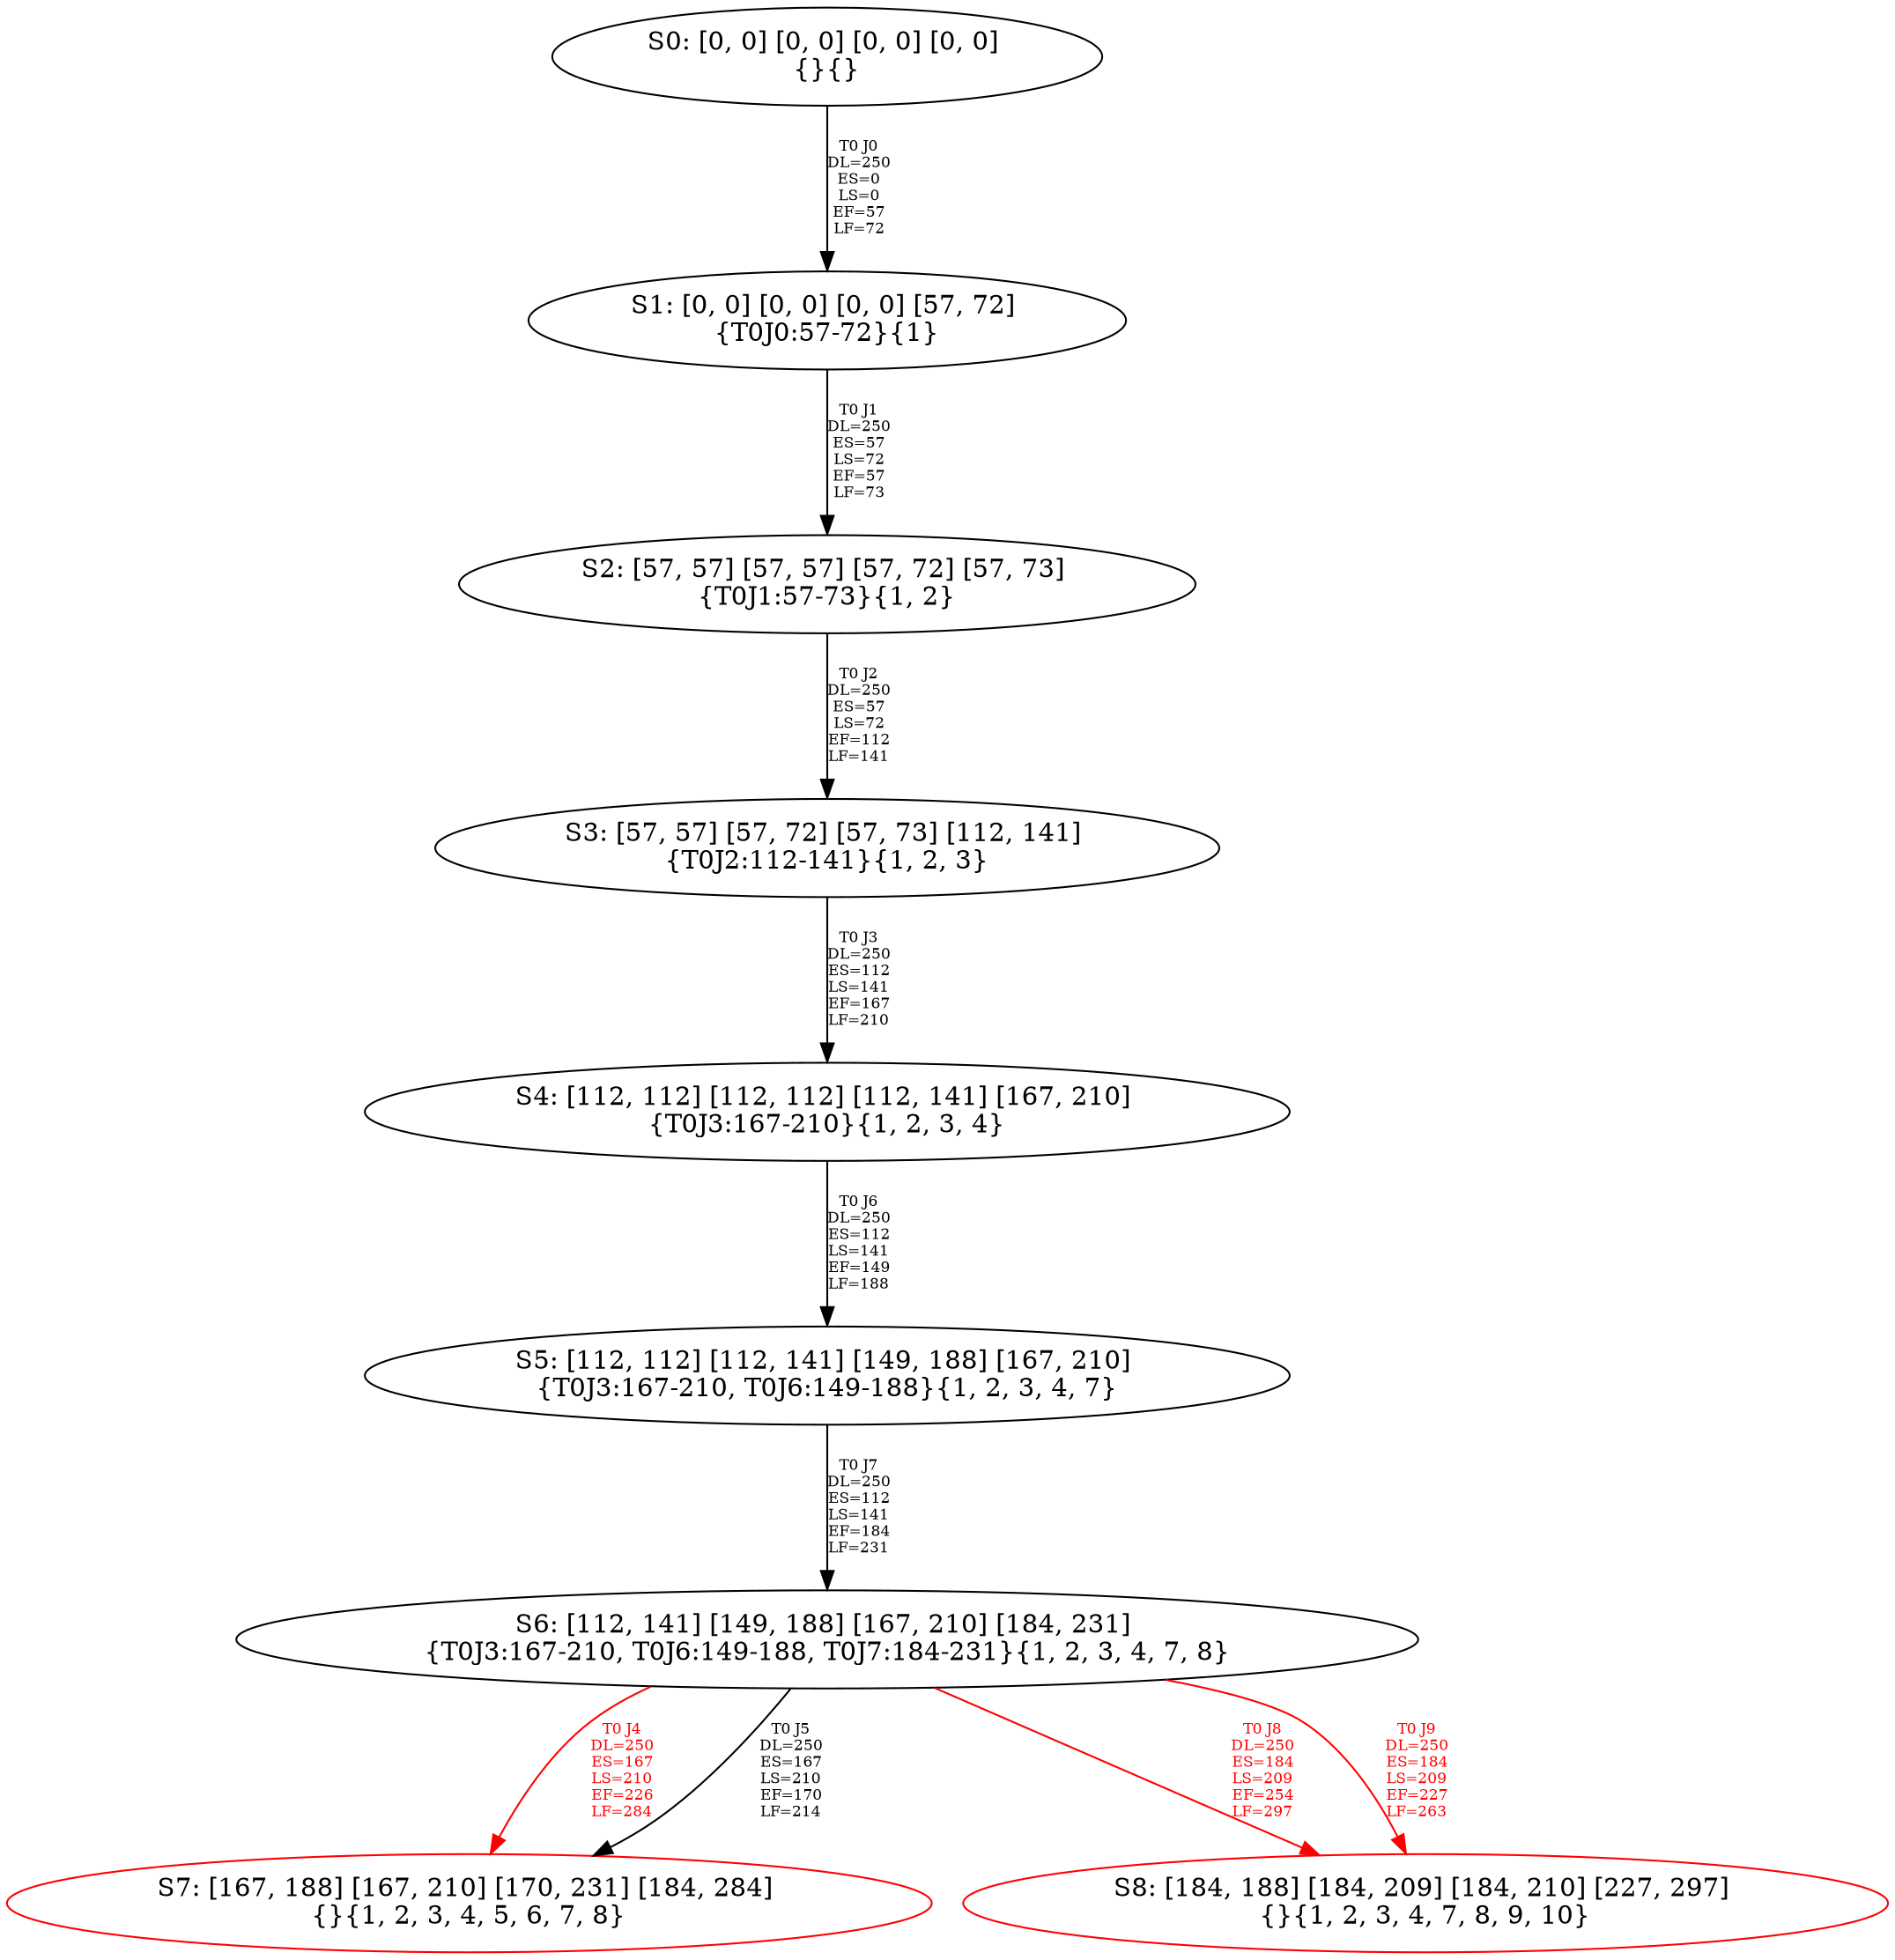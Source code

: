 digraph {
	S0[label="S0: [0, 0] [0, 0] [0, 0] [0, 0] \n{}{}"];
	S1[label="S1: [0, 0] [0, 0] [0, 0] [57, 72] \n{T0J0:57-72}{1}"];
	S2[label="S2: [57, 57] [57, 57] [57, 72] [57, 73] \n{T0J1:57-73}{1, 2}"];
	S3[label="S3: [57, 57] [57, 72] [57, 73] [112, 141] \n{T0J2:112-141}{1, 2, 3}"];
	S4[label="S4: [112, 112] [112, 112] [112, 141] [167, 210] \n{T0J3:167-210}{1, 2, 3, 4}"];
	S5[label="S5: [112, 112] [112, 141] [149, 188] [167, 210] \n{T0J3:167-210, T0J6:149-188}{1, 2, 3, 4, 7}"];
	S6[label="S6: [112, 141] [149, 188] [167, 210] [184, 231] \n{T0J3:167-210, T0J6:149-188, T0J7:184-231}{1, 2, 3, 4, 7, 8}"];
	S7[label="S7: [167, 188] [167, 210] [170, 231] [184, 284] \n{}{1, 2, 3, 4, 5, 6, 7, 8}"];
	S8[label="S8: [184, 188] [184, 209] [184, 210] [227, 297] \n{}{1, 2, 3, 4, 7, 8, 9, 10}"];
	S0 -> S1[label="T0 J0\nDL=250\nES=0\nLS=0\nEF=57\nLF=72",fontsize=8];
	S1 -> S2[label="T0 J1\nDL=250\nES=57\nLS=72\nEF=57\nLF=73",fontsize=8];
	S2 -> S3[label="T0 J2\nDL=250\nES=57\nLS=72\nEF=112\nLF=141",fontsize=8];
	S3 -> S4[label="T0 J3\nDL=250\nES=112\nLS=141\nEF=167\nLF=210",fontsize=8];
	S4 -> S5[label="T0 J6\nDL=250\nES=112\nLS=141\nEF=149\nLF=188",fontsize=8];
	S5 -> S6[label="T0 J7\nDL=250\nES=112\nLS=141\nEF=184\nLF=231",fontsize=8];
	S6 -> S7[label="T0 J4\nDL=250\nES=167\nLS=210\nEF=226\nLF=284",color=Red,fontcolor=Red,fontsize=8];
S7[color=Red];
	S6 -> S7[label="T0 J5\nDL=250\nES=167\nLS=210\nEF=170\nLF=214",fontsize=8];
	S6 -> S8[label="T0 J8\nDL=250\nES=184\nLS=209\nEF=254\nLF=297",color=Red,fontcolor=Red,fontsize=8];
S8[color=Red];
	S6 -> S8[label="T0 J9\nDL=250\nES=184\nLS=209\nEF=227\nLF=263",color=Red,fontcolor=Red,fontsize=8];
S8[color=Red];
}

